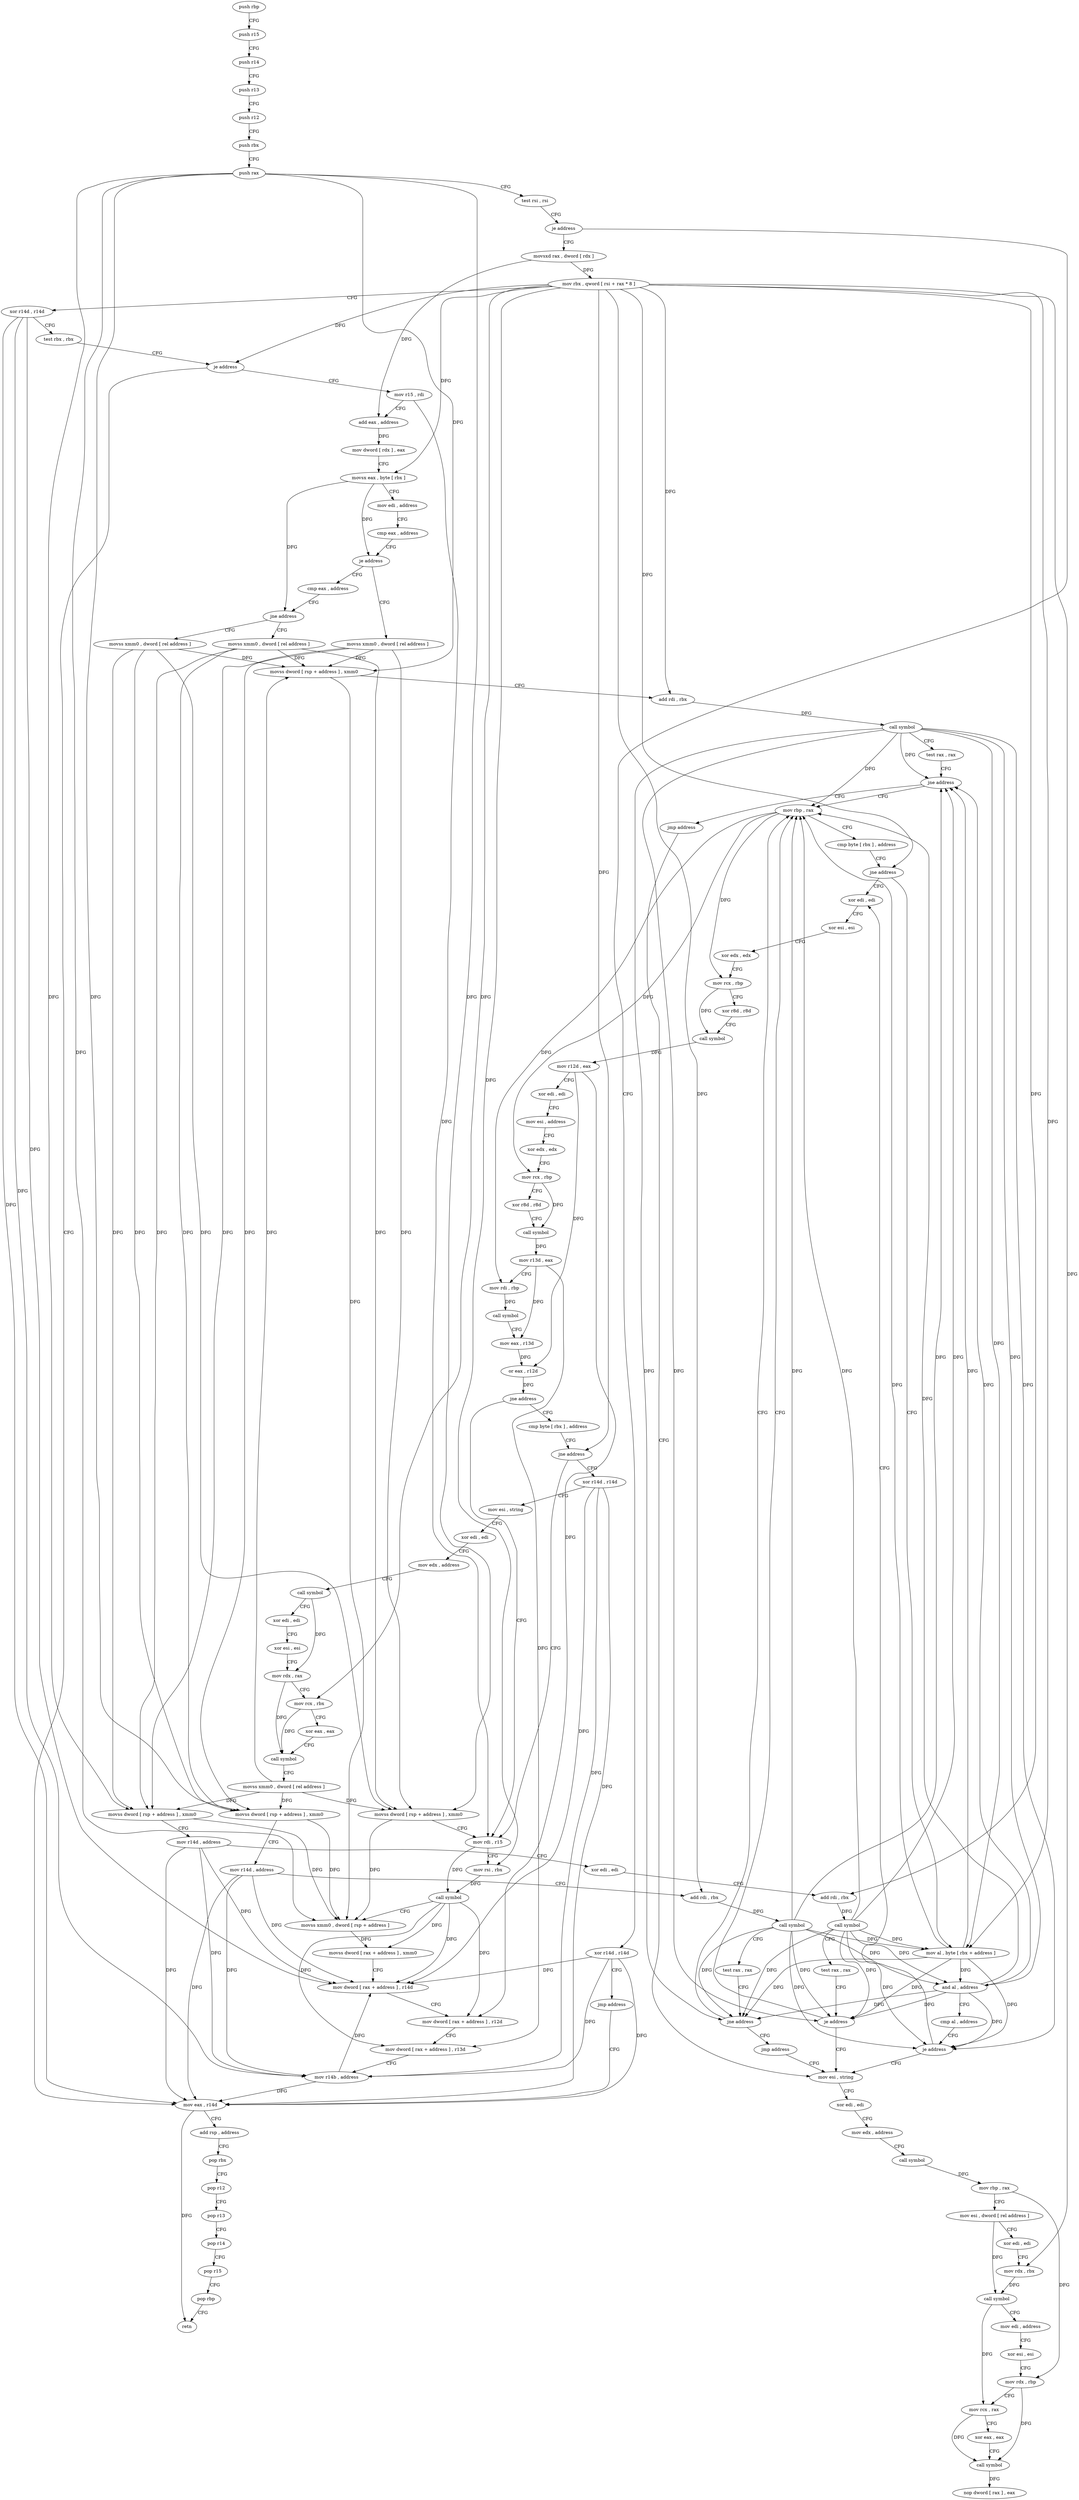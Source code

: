 digraph "func" {
"4248784" [label = "push rbp" ]
"4248785" [label = "push r15" ]
"4248787" [label = "push r14" ]
"4248789" [label = "push r13" ]
"4248791" [label = "push r12" ]
"4248793" [label = "push rbx" ]
"4248794" [label = "push rax" ]
"4248795" [label = "test rsi , rsi" ]
"4248798" [label = "je address" ]
"4248883" [label = "xor r14d , r14d" ]
"4248800" [label = "movsxd rax , dword [ rdx ]" ]
"4248886" [label = "jmp address" ]
"4249135" [label = "mov eax , r14d" ]
"4248803" [label = "mov rbx , qword [ rsi + rax * 8 ]" ]
"4248807" [label = "xor r14d , r14d" ]
"4248810" [label = "test rbx , rbx" ]
"4248813" [label = "je address" ]
"4248819" [label = "mov r15 , rdi" ]
"4249138" [label = "add rsp , address" ]
"4249142" [label = "pop rbx" ]
"4249143" [label = "pop r12" ]
"4249145" [label = "pop r13" ]
"4249147" [label = "pop r14" ]
"4249149" [label = "pop r15" ]
"4249151" [label = "pop rbp" ]
"4249152" [label = "retn" ]
"4248822" [label = "add eax , address" ]
"4248825" [label = "mov dword [ rdx ] , eax" ]
"4248827" [label = "movsx eax , byte [ rbx ]" ]
"4248830" [label = "mov edi , address" ]
"4248835" [label = "cmp eax , address" ]
"4248838" [label = "je address" ]
"4248891" [label = "movss xmm0 , dword [ rel address ]" ]
"4248840" [label = "cmp eax , address" ]
"4248899" [label = "movss dword [ rsp + address ] , xmm0" ]
"4248905" [label = "add rdi , rbx" ]
"4248908" [label = "call symbol" ]
"4248913" [label = "test rax , rax" ]
"4248916" [label = "jne address" ]
"4248962" [label = "mov rbp , rax" ]
"4248918" [label = "jmp address" ]
"4248843" [label = "jne address" ]
"4248923" [label = "movss xmm0 , dword [ rel address ]" ]
"4248845" [label = "movss xmm0 , dword [ rel address ]" ]
"4248965" [label = "cmp byte [ rbx ] , address" ]
"4248968" [label = "jne address" ]
"4248983" [label = "xor edi , edi" ]
"4248970" [label = "mov al , byte [ rbx + address ]" ]
"4249153" [label = "mov esi , string" ]
"4248931" [label = "movss dword [ rsp + address ] , xmm0" ]
"4248937" [label = "mov r14d , address" ]
"4248943" [label = "xor edi , edi" ]
"4248945" [label = "add rdi , rbx" ]
"4248948" [label = "call symbol" ]
"4248953" [label = "test rax , rax" ]
"4248956" [label = "je address" ]
"4248853" [label = "movss dword [ rsp + address ] , xmm0" ]
"4248859" [label = "mov r14d , address" ]
"4248865" [label = "add rdi , rbx" ]
"4248868" [label = "call symbol" ]
"4248873" [label = "test rax , rax" ]
"4248876" [label = "jne address" ]
"4248878" [label = "jmp address" ]
"4248985" [label = "xor esi , esi" ]
"4248987" [label = "xor edx , edx" ]
"4248989" [label = "mov rcx , rbp" ]
"4248992" [label = "xor r8d , r8d" ]
"4248995" [label = "call symbol" ]
"4249000" [label = "mov r12d , eax" ]
"4249003" [label = "xor edi , edi" ]
"4249005" [label = "mov esi , address" ]
"4249010" [label = "xor edx , edx" ]
"4249012" [label = "mov rcx , rbp" ]
"4249015" [label = "xor r8d , r8d" ]
"4249018" [label = "call symbol" ]
"4249023" [label = "mov r13d , eax" ]
"4249026" [label = "mov rdi , rbp" ]
"4249029" [label = "call symbol" ]
"4249034" [label = "mov eax , r13d" ]
"4249037" [label = "or eax , r12d" ]
"4249040" [label = "jne address" ]
"4249098" [label = "mov rdi , r15" ]
"4249042" [label = "cmp byte [ rbx ] , address" ]
"4248973" [label = "and al , address" ]
"4248975" [label = "cmp al , address" ]
"4248977" [label = "je address" ]
"4249158" [label = "xor edi , edi" ]
"4249160" [label = "mov edx , address" ]
"4249165" [label = "call symbol" ]
"4249170" [label = "mov rbp , rax" ]
"4249173" [label = "mov esi , dword [ rel address ]" ]
"4249179" [label = "xor edi , edi" ]
"4249181" [label = "mov rdx , rbx" ]
"4249184" [label = "call symbol" ]
"4249189" [label = "mov edi , address" ]
"4249194" [label = "xor esi , esi" ]
"4249196" [label = "mov rdx , rbp" ]
"4249199" [label = "mov rcx , rax" ]
"4249202" [label = "xor eax , eax" ]
"4249204" [label = "call symbol" ]
"4249209" [label = "nop dword [ rax ] , eax" ]
"4249101" [label = "mov rsi , rbx" ]
"4249104" [label = "call symbol" ]
"4249109" [label = "movss xmm0 , dword [ rsp + address ]" ]
"4249115" [label = "movss dword [ rax + address ] , xmm0" ]
"4249120" [label = "mov dword [ rax + address ] , r14d" ]
"4249124" [label = "mov dword [ rax + address ] , r12d" ]
"4249128" [label = "mov dword [ rax + address ] , r13d" ]
"4249132" [label = "mov r14b , address" ]
"4249045" [label = "jne address" ]
"4249047" [label = "xor r14d , r14d" ]
"4249050" [label = "mov esi , string" ]
"4249055" [label = "xor edi , edi" ]
"4249057" [label = "mov edx , address" ]
"4249062" [label = "call symbol" ]
"4249067" [label = "xor edi , edi" ]
"4249069" [label = "xor esi , esi" ]
"4249071" [label = "mov rdx , rax" ]
"4249074" [label = "mov rcx , rbx" ]
"4249077" [label = "xor eax , eax" ]
"4249079" [label = "call symbol" ]
"4249084" [label = "movss xmm0 , dword [ rel address ]" ]
"4249092" [label = "movss dword [ rsp + address ] , xmm0" ]
"4248784" -> "4248785" [ label = "CFG" ]
"4248785" -> "4248787" [ label = "CFG" ]
"4248787" -> "4248789" [ label = "CFG" ]
"4248789" -> "4248791" [ label = "CFG" ]
"4248791" -> "4248793" [ label = "CFG" ]
"4248793" -> "4248794" [ label = "CFG" ]
"4248794" -> "4248795" [ label = "CFG" ]
"4248794" -> "4248899" [ label = "DFG" ]
"4248794" -> "4248931" [ label = "DFG" ]
"4248794" -> "4248853" [ label = "DFG" ]
"4248794" -> "4249109" [ label = "DFG" ]
"4248794" -> "4249092" [ label = "DFG" ]
"4248795" -> "4248798" [ label = "CFG" ]
"4248798" -> "4248883" [ label = "CFG" ]
"4248798" -> "4248800" [ label = "CFG" ]
"4248883" -> "4248886" [ label = "CFG" ]
"4248883" -> "4249135" [ label = "DFG" ]
"4248883" -> "4249120" [ label = "DFG" ]
"4248883" -> "4249132" [ label = "DFG" ]
"4248800" -> "4248803" [ label = "DFG" ]
"4248800" -> "4248822" [ label = "DFG" ]
"4248886" -> "4249135" [ label = "CFG" ]
"4249135" -> "4249138" [ label = "CFG" ]
"4249135" -> "4249152" [ label = "DFG" ]
"4248803" -> "4248807" [ label = "CFG" ]
"4248803" -> "4248813" [ label = "DFG" ]
"4248803" -> "4248827" [ label = "DFG" ]
"4248803" -> "4248905" [ label = "DFG" ]
"4248803" -> "4248968" [ label = "DFG" ]
"4248803" -> "4248945" [ label = "DFG" ]
"4248803" -> "4248865" [ label = "DFG" ]
"4248803" -> "4248970" [ label = "DFG" ]
"4248803" -> "4249181" [ label = "DFG" ]
"4248803" -> "4249101" [ label = "DFG" ]
"4248803" -> "4249045" [ label = "DFG" ]
"4248803" -> "4249074" [ label = "DFG" ]
"4248807" -> "4248810" [ label = "CFG" ]
"4248807" -> "4249135" [ label = "DFG" ]
"4248807" -> "4249120" [ label = "DFG" ]
"4248807" -> "4249132" [ label = "DFG" ]
"4248810" -> "4248813" [ label = "CFG" ]
"4248813" -> "4249135" [ label = "CFG" ]
"4248813" -> "4248819" [ label = "CFG" ]
"4248819" -> "4248822" [ label = "CFG" ]
"4248819" -> "4249098" [ label = "DFG" ]
"4249138" -> "4249142" [ label = "CFG" ]
"4249142" -> "4249143" [ label = "CFG" ]
"4249143" -> "4249145" [ label = "CFG" ]
"4249145" -> "4249147" [ label = "CFG" ]
"4249147" -> "4249149" [ label = "CFG" ]
"4249149" -> "4249151" [ label = "CFG" ]
"4249151" -> "4249152" [ label = "CFG" ]
"4248822" -> "4248825" [ label = "DFG" ]
"4248825" -> "4248827" [ label = "CFG" ]
"4248827" -> "4248830" [ label = "CFG" ]
"4248827" -> "4248838" [ label = "DFG" ]
"4248827" -> "4248843" [ label = "DFG" ]
"4248830" -> "4248835" [ label = "CFG" ]
"4248835" -> "4248838" [ label = "CFG" ]
"4248838" -> "4248891" [ label = "CFG" ]
"4248838" -> "4248840" [ label = "CFG" ]
"4248891" -> "4248899" [ label = "DFG" ]
"4248891" -> "4248931" [ label = "DFG" ]
"4248891" -> "4248853" [ label = "DFG" ]
"4248891" -> "4249092" [ label = "DFG" ]
"4248840" -> "4248843" [ label = "CFG" ]
"4248899" -> "4248905" [ label = "CFG" ]
"4248899" -> "4249109" [ label = "DFG" ]
"4248905" -> "4248908" [ label = "DFG" ]
"4248908" -> "4248913" [ label = "CFG" ]
"4248908" -> "4248916" [ label = "DFG" ]
"4248908" -> "4248962" [ label = "DFG" ]
"4248908" -> "4248956" [ label = "DFG" ]
"4248908" -> "4248876" [ label = "DFG" ]
"4248908" -> "4248970" [ label = "DFG" ]
"4248908" -> "4248973" [ label = "DFG" ]
"4248908" -> "4248977" [ label = "DFG" ]
"4248913" -> "4248916" [ label = "CFG" ]
"4248916" -> "4248962" [ label = "CFG" ]
"4248916" -> "4248918" [ label = "CFG" ]
"4248962" -> "4248965" [ label = "CFG" ]
"4248962" -> "4248989" [ label = "DFG" ]
"4248962" -> "4249012" [ label = "DFG" ]
"4248962" -> "4249026" [ label = "DFG" ]
"4248918" -> "4249153" [ label = "CFG" ]
"4248843" -> "4248923" [ label = "CFG" ]
"4248843" -> "4248845" [ label = "CFG" ]
"4248923" -> "4248931" [ label = "DFG" ]
"4248923" -> "4248899" [ label = "DFG" ]
"4248923" -> "4248853" [ label = "DFG" ]
"4248923" -> "4249092" [ label = "DFG" ]
"4248845" -> "4248853" [ label = "DFG" ]
"4248845" -> "4248899" [ label = "DFG" ]
"4248845" -> "4248931" [ label = "DFG" ]
"4248845" -> "4249092" [ label = "DFG" ]
"4248965" -> "4248968" [ label = "CFG" ]
"4248968" -> "4248983" [ label = "CFG" ]
"4248968" -> "4248970" [ label = "CFG" ]
"4248983" -> "4248985" [ label = "CFG" ]
"4248970" -> "4248973" [ label = "DFG" ]
"4248970" -> "4248916" [ label = "DFG" ]
"4248970" -> "4248962" [ label = "DFG" ]
"4248970" -> "4248956" [ label = "DFG" ]
"4248970" -> "4248876" [ label = "DFG" ]
"4248970" -> "4248977" [ label = "DFG" ]
"4249153" -> "4249158" [ label = "CFG" ]
"4248931" -> "4248937" [ label = "CFG" ]
"4248931" -> "4249109" [ label = "DFG" ]
"4248937" -> "4248943" [ label = "CFG" ]
"4248937" -> "4249135" [ label = "DFG" ]
"4248937" -> "4249120" [ label = "DFG" ]
"4248937" -> "4249132" [ label = "DFG" ]
"4248943" -> "4248945" [ label = "CFG" ]
"4248945" -> "4248948" [ label = "DFG" ]
"4248948" -> "4248953" [ label = "CFG" ]
"4248948" -> "4248916" [ label = "DFG" ]
"4248948" -> "4248962" [ label = "DFG" ]
"4248948" -> "4248956" [ label = "DFG" ]
"4248948" -> "4248876" [ label = "DFG" ]
"4248948" -> "4248970" [ label = "DFG" ]
"4248948" -> "4248973" [ label = "DFG" ]
"4248948" -> "4248977" [ label = "DFG" ]
"4248953" -> "4248956" [ label = "CFG" ]
"4248956" -> "4249153" [ label = "CFG" ]
"4248956" -> "4248962" [ label = "CFG" ]
"4248853" -> "4248859" [ label = "CFG" ]
"4248853" -> "4249109" [ label = "DFG" ]
"4248859" -> "4248865" [ label = "CFG" ]
"4248859" -> "4249135" [ label = "DFG" ]
"4248859" -> "4249120" [ label = "DFG" ]
"4248859" -> "4249132" [ label = "DFG" ]
"4248865" -> "4248868" [ label = "DFG" ]
"4248868" -> "4248873" [ label = "CFG" ]
"4248868" -> "4248916" [ label = "DFG" ]
"4248868" -> "4248962" [ label = "DFG" ]
"4248868" -> "4248956" [ label = "DFG" ]
"4248868" -> "4248876" [ label = "DFG" ]
"4248868" -> "4248970" [ label = "DFG" ]
"4248868" -> "4248973" [ label = "DFG" ]
"4248868" -> "4248977" [ label = "DFG" ]
"4248873" -> "4248876" [ label = "CFG" ]
"4248876" -> "4248962" [ label = "CFG" ]
"4248876" -> "4248878" [ label = "CFG" ]
"4248878" -> "4249153" [ label = "CFG" ]
"4248985" -> "4248987" [ label = "CFG" ]
"4248987" -> "4248989" [ label = "CFG" ]
"4248989" -> "4248992" [ label = "CFG" ]
"4248989" -> "4248995" [ label = "DFG" ]
"4248992" -> "4248995" [ label = "CFG" ]
"4248995" -> "4249000" [ label = "DFG" ]
"4249000" -> "4249003" [ label = "CFG" ]
"4249000" -> "4249037" [ label = "DFG" ]
"4249000" -> "4249124" [ label = "DFG" ]
"4249003" -> "4249005" [ label = "CFG" ]
"4249005" -> "4249010" [ label = "CFG" ]
"4249010" -> "4249012" [ label = "CFG" ]
"4249012" -> "4249015" [ label = "CFG" ]
"4249012" -> "4249018" [ label = "DFG" ]
"4249015" -> "4249018" [ label = "CFG" ]
"4249018" -> "4249023" [ label = "DFG" ]
"4249023" -> "4249026" [ label = "CFG" ]
"4249023" -> "4249034" [ label = "DFG" ]
"4249023" -> "4249128" [ label = "DFG" ]
"4249026" -> "4249029" [ label = "DFG" ]
"4249029" -> "4249034" [ label = "CFG" ]
"4249034" -> "4249037" [ label = "DFG" ]
"4249037" -> "4249040" [ label = "DFG" ]
"4249040" -> "4249098" [ label = "CFG" ]
"4249040" -> "4249042" [ label = "CFG" ]
"4249098" -> "4249101" [ label = "CFG" ]
"4249098" -> "4249104" [ label = "DFG" ]
"4249042" -> "4249045" [ label = "CFG" ]
"4248973" -> "4248975" [ label = "CFG" ]
"4248973" -> "4248916" [ label = "DFG" ]
"4248973" -> "4248962" [ label = "DFG" ]
"4248973" -> "4248956" [ label = "DFG" ]
"4248973" -> "4248876" [ label = "DFG" ]
"4248973" -> "4248977" [ label = "DFG" ]
"4248975" -> "4248977" [ label = "CFG" ]
"4248977" -> "4249153" [ label = "CFG" ]
"4248977" -> "4248983" [ label = "CFG" ]
"4249158" -> "4249160" [ label = "CFG" ]
"4249160" -> "4249165" [ label = "CFG" ]
"4249165" -> "4249170" [ label = "DFG" ]
"4249170" -> "4249173" [ label = "CFG" ]
"4249170" -> "4249196" [ label = "DFG" ]
"4249173" -> "4249179" [ label = "CFG" ]
"4249173" -> "4249184" [ label = "DFG" ]
"4249179" -> "4249181" [ label = "CFG" ]
"4249181" -> "4249184" [ label = "DFG" ]
"4249184" -> "4249189" [ label = "CFG" ]
"4249184" -> "4249199" [ label = "DFG" ]
"4249189" -> "4249194" [ label = "CFG" ]
"4249194" -> "4249196" [ label = "CFG" ]
"4249196" -> "4249199" [ label = "CFG" ]
"4249196" -> "4249204" [ label = "DFG" ]
"4249199" -> "4249202" [ label = "CFG" ]
"4249199" -> "4249204" [ label = "DFG" ]
"4249202" -> "4249204" [ label = "CFG" ]
"4249204" -> "4249209" [ label = "DFG" ]
"4249101" -> "4249104" [ label = "DFG" ]
"4249104" -> "4249109" [ label = "CFG" ]
"4249104" -> "4249115" [ label = "DFG" ]
"4249104" -> "4249120" [ label = "DFG" ]
"4249104" -> "4249124" [ label = "DFG" ]
"4249104" -> "4249128" [ label = "DFG" ]
"4249109" -> "4249115" [ label = "DFG" ]
"4249115" -> "4249120" [ label = "CFG" ]
"4249120" -> "4249124" [ label = "CFG" ]
"4249124" -> "4249128" [ label = "CFG" ]
"4249128" -> "4249132" [ label = "CFG" ]
"4249132" -> "4249135" [ label = "DFG" ]
"4249132" -> "4249120" [ label = "DFG" ]
"4249045" -> "4249098" [ label = "CFG" ]
"4249045" -> "4249047" [ label = "CFG" ]
"4249047" -> "4249050" [ label = "CFG" ]
"4249047" -> "4249135" [ label = "DFG" ]
"4249047" -> "4249120" [ label = "DFG" ]
"4249047" -> "4249132" [ label = "DFG" ]
"4249050" -> "4249055" [ label = "CFG" ]
"4249055" -> "4249057" [ label = "CFG" ]
"4249057" -> "4249062" [ label = "CFG" ]
"4249062" -> "4249067" [ label = "CFG" ]
"4249062" -> "4249071" [ label = "DFG" ]
"4249067" -> "4249069" [ label = "CFG" ]
"4249069" -> "4249071" [ label = "CFG" ]
"4249071" -> "4249074" [ label = "CFG" ]
"4249071" -> "4249079" [ label = "DFG" ]
"4249074" -> "4249077" [ label = "CFG" ]
"4249074" -> "4249079" [ label = "DFG" ]
"4249077" -> "4249079" [ label = "CFG" ]
"4249079" -> "4249084" [ label = "CFG" ]
"4249084" -> "4249092" [ label = "DFG" ]
"4249084" -> "4248899" [ label = "DFG" ]
"4249084" -> "4248931" [ label = "DFG" ]
"4249084" -> "4248853" [ label = "DFG" ]
"4249092" -> "4249098" [ label = "CFG" ]
"4249092" -> "4249109" [ label = "DFG" ]
}
